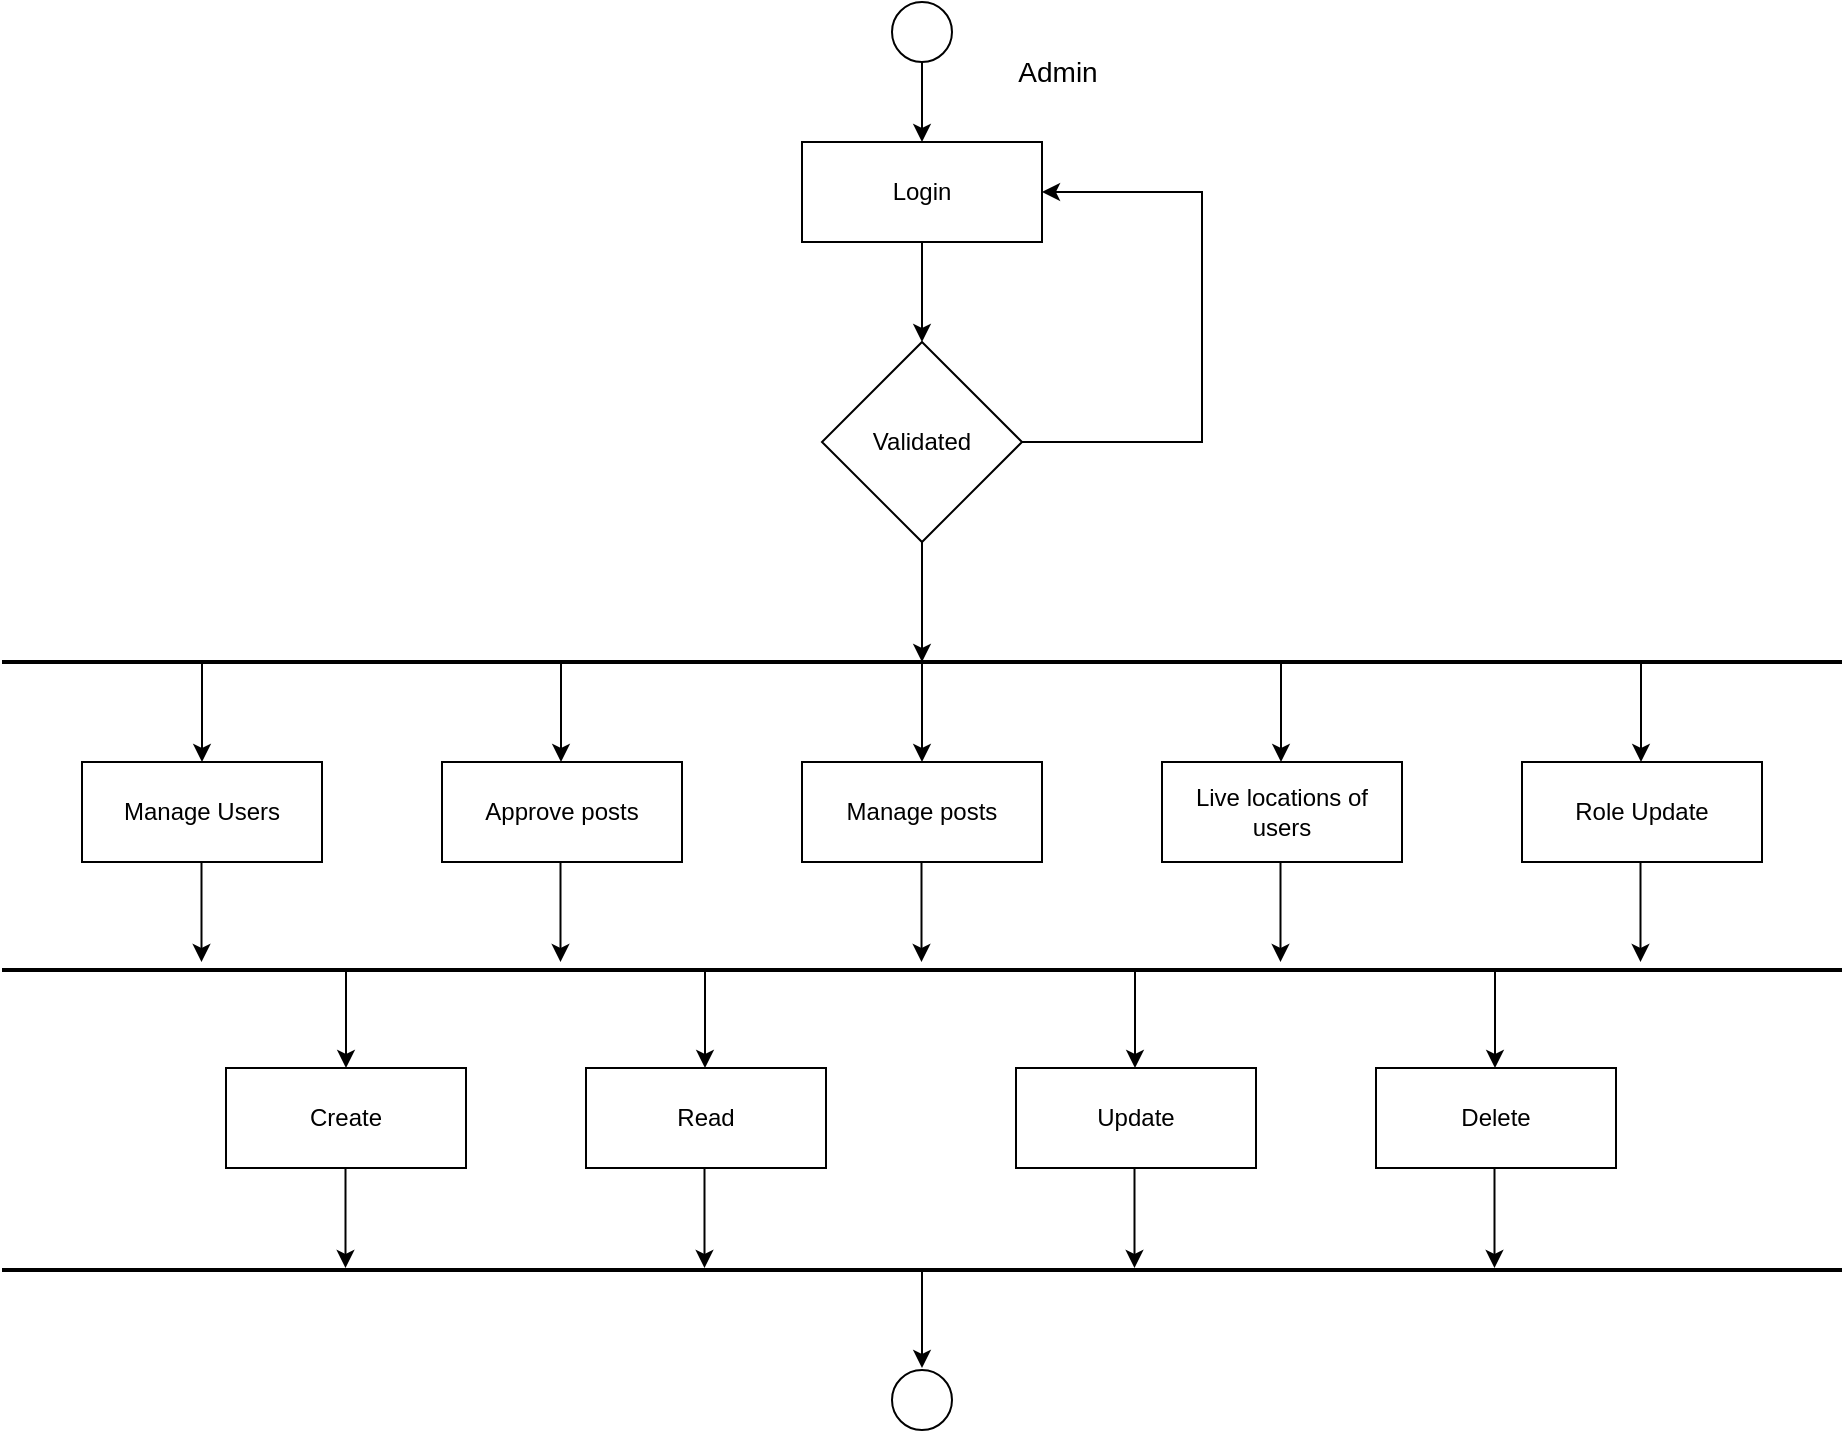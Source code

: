 <mxfile version="28.1.0">
  <diagram name="Page-1" id="knrP1FRMyhIRJTOhsAG8">
    <mxGraphModel dx="1924" dy="1731" grid="1" gridSize="10" guides="1" tooltips="1" connect="1" arrows="1" fold="1" page="1" pageScale="1" pageWidth="827" pageHeight="1169" math="0" shadow="0">
      <root>
        <mxCell id="0" />
        <mxCell id="1" parent="0" />
        <mxCell id="nb5A6RRDomXuttytV97Y-37" value="" style="edgeStyle=orthogonalEdgeStyle;rounded=0;orthogonalLoop=1;jettySize=auto;html=1;" edge="1" parent="1" source="7wEqkuw75IH8k5fswQXJ-28">
          <mxGeometry relative="1" as="geometry">
            <mxPoint x="390" y="300" as="targetPoint" />
          </mxGeometry>
        </mxCell>
        <mxCell id="nb5A6RRDomXuttytV97Y-39" style="edgeStyle=orthogonalEdgeStyle;rounded=0;orthogonalLoop=1;jettySize=auto;html=1;entryX=1;entryY=0.5;entryDx=0;entryDy=0;" edge="1" parent="1" source="7wEqkuw75IH8k5fswQXJ-28" target="7wEqkuw75IH8k5fswQXJ-30">
          <mxGeometry relative="1" as="geometry">
            <Array as="points">
              <mxPoint x="530" y="190" />
              <mxPoint x="530" y="65" />
            </Array>
          </mxGeometry>
        </mxCell>
        <mxCell id="7wEqkuw75IH8k5fswQXJ-28" value="Validated" style="rhombus;whiteSpace=wrap;html=1;" parent="1" vertex="1">
          <mxGeometry x="340" y="140" width="100" height="100" as="geometry" />
        </mxCell>
        <mxCell id="nb5A6RRDomXuttytV97Y-38" value="" style="edgeStyle=orthogonalEdgeStyle;rounded=0;orthogonalLoop=1;jettySize=auto;html=1;" edge="1" parent="1" source="7wEqkuw75IH8k5fswQXJ-30" target="7wEqkuw75IH8k5fswQXJ-28">
          <mxGeometry relative="1" as="geometry" />
        </mxCell>
        <mxCell id="7wEqkuw75IH8k5fswQXJ-30" value="Login" style="rounded=0;whiteSpace=wrap;html=1;" parent="1" vertex="1">
          <mxGeometry x="330" y="40" width="120" height="50" as="geometry" />
        </mxCell>
        <mxCell id="7wEqkuw75IH8k5fswQXJ-34" value="Approve posts" style="rounded=0;whiteSpace=wrap;html=1;" parent="1" vertex="1">
          <mxGeometry x="150" y="350" width="120" height="50" as="geometry" />
        </mxCell>
        <mxCell id="7wEqkuw75IH8k5fswQXJ-35" value="Manage posts" style="rounded=0;whiteSpace=wrap;html=1;" parent="1" vertex="1">
          <mxGeometry x="330" y="350" width="120" height="50" as="geometry" />
        </mxCell>
        <mxCell id="MtbSdQDAzY2VFWzhyp_4-16" value="Manage Users" style="rounded=0;whiteSpace=wrap;html=1;" parent="1" vertex="1">
          <mxGeometry x="-30" y="350" width="120" height="50" as="geometry" />
        </mxCell>
        <mxCell id="MtbSdQDAzY2VFWzhyp_4-17" value="Role Update" style="rounded=0;whiteSpace=wrap;html=1;" parent="1" vertex="1">
          <mxGeometry x="690" y="350" width="120" height="50" as="geometry" />
        </mxCell>
        <mxCell id="WK3NlKsNAJOg3aepo1eA-1" value="Live locations of users" style="rounded=0;whiteSpace=wrap;html=1;" parent="1" vertex="1">
          <mxGeometry x="510" y="350" width="120" height="50" as="geometry" />
        </mxCell>
        <mxCell id="nb5A6RRDomXuttytV97Y-36" value="" style="edgeStyle=orthogonalEdgeStyle;rounded=0;orthogonalLoop=1;jettySize=auto;html=1;" edge="1" parent="1" source="nb5A6RRDomXuttytV97Y-1" target="7wEqkuw75IH8k5fswQXJ-30">
          <mxGeometry relative="1" as="geometry" />
        </mxCell>
        <mxCell id="nb5A6RRDomXuttytV97Y-1" value="" style="ellipse;whiteSpace=wrap;html=1;aspect=fixed;" vertex="1" parent="1">
          <mxGeometry x="375" y="-30" width="30" height="30" as="geometry" />
        </mxCell>
        <mxCell id="nb5A6RRDomXuttytV97Y-3" value="" style="endArrow=none;html=1;rounded=0;fontStyle=1;startSize=15;strokeColor=default;strokeWidth=2;" edge="1" parent="1">
          <mxGeometry width="50" height="50" relative="1" as="geometry">
            <mxPoint x="-70" y="300" as="sourcePoint" />
            <mxPoint x="850" y="300" as="targetPoint" />
          </mxGeometry>
        </mxCell>
        <mxCell id="nb5A6RRDomXuttytV97Y-5" value="" style="endArrow=none;html=1;rounded=0;fontStyle=1;startSize=15;strokeColor=default;strokeWidth=2;" edge="1" parent="1">
          <mxGeometry width="50" height="50" relative="1" as="geometry">
            <mxPoint x="-70" y="454" as="sourcePoint" />
            <mxPoint x="850" y="454" as="targetPoint" />
          </mxGeometry>
        </mxCell>
        <mxCell id="nb5A6RRDomXuttytV97Y-6" value="" style="endArrow=classic;html=1;rounded=0;" edge="1" parent="1" target="MtbSdQDAzY2VFWzhyp_4-16">
          <mxGeometry width="50" height="50" relative="1" as="geometry">
            <mxPoint x="30" y="300" as="sourcePoint" />
            <mxPoint x="360" y="440" as="targetPoint" />
          </mxGeometry>
        </mxCell>
        <mxCell id="nb5A6RRDomXuttytV97Y-7" value="" style="endArrow=classic;html=1;rounded=0;" edge="1" parent="1">
          <mxGeometry width="50" height="50" relative="1" as="geometry">
            <mxPoint x="209.5" y="300" as="sourcePoint" />
            <mxPoint x="209.5" y="350" as="targetPoint" />
          </mxGeometry>
        </mxCell>
        <mxCell id="nb5A6RRDomXuttytV97Y-8" value="" style="endArrow=classic;html=1;rounded=0;" edge="1" parent="1">
          <mxGeometry width="50" height="50" relative="1" as="geometry">
            <mxPoint x="390" y="300" as="sourcePoint" />
            <mxPoint x="390" y="350" as="targetPoint" />
          </mxGeometry>
        </mxCell>
        <mxCell id="nb5A6RRDomXuttytV97Y-9" value="" style="endArrow=classic;html=1;rounded=0;" edge="1" parent="1">
          <mxGeometry width="50" height="50" relative="1" as="geometry">
            <mxPoint x="569.5" y="300" as="sourcePoint" />
            <mxPoint x="569.5" y="350" as="targetPoint" />
          </mxGeometry>
        </mxCell>
        <mxCell id="nb5A6RRDomXuttytV97Y-10" value="" style="endArrow=classic;html=1;rounded=0;" edge="1" parent="1">
          <mxGeometry width="50" height="50" relative="1" as="geometry">
            <mxPoint x="749.5" y="300" as="sourcePoint" />
            <mxPoint x="749.5" y="350" as="targetPoint" />
          </mxGeometry>
        </mxCell>
        <mxCell id="nb5A6RRDomXuttytV97Y-11" value="" style="endArrow=classic;html=1;rounded=0;" edge="1" parent="1">
          <mxGeometry width="50" height="50" relative="1" as="geometry">
            <mxPoint x="29.75" y="400" as="sourcePoint" />
            <mxPoint x="29.75" y="450" as="targetPoint" />
          </mxGeometry>
        </mxCell>
        <mxCell id="nb5A6RRDomXuttytV97Y-12" value="" style="endArrow=classic;html=1;rounded=0;" edge="1" parent="1">
          <mxGeometry width="50" height="50" relative="1" as="geometry">
            <mxPoint x="209.25" y="400" as="sourcePoint" />
            <mxPoint x="209.25" y="450" as="targetPoint" />
          </mxGeometry>
        </mxCell>
        <mxCell id="nb5A6RRDomXuttytV97Y-13" value="" style="endArrow=classic;html=1;rounded=0;" edge="1" parent="1">
          <mxGeometry width="50" height="50" relative="1" as="geometry">
            <mxPoint x="389.75" y="400" as="sourcePoint" />
            <mxPoint x="389.75" y="450" as="targetPoint" />
          </mxGeometry>
        </mxCell>
        <mxCell id="nb5A6RRDomXuttytV97Y-14" value="" style="endArrow=classic;html=1;rounded=0;" edge="1" parent="1">
          <mxGeometry width="50" height="50" relative="1" as="geometry">
            <mxPoint x="569.25" y="400" as="sourcePoint" />
            <mxPoint x="569.25" y="450" as="targetPoint" />
          </mxGeometry>
        </mxCell>
        <mxCell id="nb5A6RRDomXuttytV97Y-15" value="" style="endArrow=classic;html=1;rounded=0;" edge="1" parent="1">
          <mxGeometry width="50" height="50" relative="1" as="geometry">
            <mxPoint x="749.25" y="400" as="sourcePoint" />
            <mxPoint x="749.25" y="450" as="targetPoint" />
          </mxGeometry>
        </mxCell>
        <mxCell id="nb5A6RRDomXuttytV97Y-16" value="" style="endArrow=classic;html=1;rounded=0;" edge="1" parent="1">
          <mxGeometry width="50" height="50" relative="1" as="geometry">
            <mxPoint x="390" y="603" as="sourcePoint" />
            <mxPoint x="390" y="653" as="targetPoint" />
          </mxGeometry>
        </mxCell>
        <mxCell id="nb5A6RRDomXuttytV97Y-17" value="" style="ellipse;whiteSpace=wrap;html=1;aspect=fixed;" vertex="1" parent="1">
          <mxGeometry x="375" y="654" width="30" height="30" as="geometry" />
        </mxCell>
        <mxCell id="nb5A6RRDomXuttytV97Y-18" value="&lt;font style=&quot;font-size: 14px;&quot;&gt;Admin&lt;/font&gt;" style="text;html=1;align=center;verticalAlign=middle;whiteSpace=wrap;rounded=0;" vertex="1" parent="1">
          <mxGeometry x="375" y="-10" width="166" height="30" as="geometry" />
        </mxCell>
        <mxCell id="nb5A6RRDomXuttytV97Y-19" value="Read" style="rounded=0;whiteSpace=wrap;html=1;" vertex="1" parent="1">
          <mxGeometry x="222" y="503" width="120" height="50" as="geometry" />
        </mxCell>
        <mxCell id="nb5A6RRDomXuttytV97Y-21" value="Create" style="rounded=0;whiteSpace=wrap;html=1;" vertex="1" parent="1">
          <mxGeometry x="42" y="503" width="120" height="50" as="geometry" />
        </mxCell>
        <mxCell id="nb5A6RRDomXuttytV97Y-22" value="Delete" style="rounded=0;whiteSpace=wrap;html=1;" vertex="1" parent="1">
          <mxGeometry x="617" y="503" width="120" height="50" as="geometry" />
        </mxCell>
        <mxCell id="nb5A6RRDomXuttytV97Y-23" value="Update" style="rounded=0;whiteSpace=wrap;html=1;" vertex="1" parent="1">
          <mxGeometry x="437" y="503" width="120" height="50" as="geometry" />
        </mxCell>
        <mxCell id="nb5A6RRDomXuttytV97Y-25" value="" style="endArrow=none;html=1;rounded=0;fontStyle=1;startSize=15;strokeColor=default;strokeWidth=2;" edge="1" parent="1">
          <mxGeometry width="50" height="50" relative="1" as="geometry">
            <mxPoint x="-70" y="604" as="sourcePoint" />
            <mxPoint x="850" y="604" as="targetPoint" />
          </mxGeometry>
        </mxCell>
        <mxCell id="nb5A6RRDomXuttytV97Y-26" value="" style="endArrow=classic;html=1;rounded=0;" edge="1" parent="1" target="nb5A6RRDomXuttytV97Y-21">
          <mxGeometry width="50" height="50" relative="1" as="geometry">
            <mxPoint x="102" y="453" as="sourcePoint" />
            <mxPoint x="432" y="593" as="targetPoint" />
          </mxGeometry>
        </mxCell>
        <mxCell id="nb5A6RRDomXuttytV97Y-27" value="" style="endArrow=classic;html=1;rounded=0;" edge="1" parent="1">
          <mxGeometry width="50" height="50" relative="1" as="geometry">
            <mxPoint x="281.5" y="453" as="sourcePoint" />
            <mxPoint x="281.5" y="503" as="targetPoint" />
          </mxGeometry>
        </mxCell>
        <mxCell id="nb5A6RRDomXuttytV97Y-29" value="" style="endArrow=classic;html=1;rounded=0;" edge="1" parent="1">
          <mxGeometry width="50" height="50" relative="1" as="geometry">
            <mxPoint x="496.5" y="453" as="sourcePoint" />
            <mxPoint x="496.5" y="503" as="targetPoint" />
          </mxGeometry>
        </mxCell>
        <mxCell id="nb5A6RRDomXuttytV97Y-30" value="" style="endArrow=classic;html=1;rounded=0;" edge="1" parent="1">
          <mxGeometry width="50" height="50" relative="1" as="geometry">
            <mxPoint x="676.5" y="453" as="sourcePoint" />
            <mxPoint x="676.5" y="503" as="targetPoint" />
          </mxGeometry>
        </mxCell>
        <mxCell id="nb5A6RRDomXuttytV97Y-31" value="" style="endArrow=classic;html=1;rounded=0;" edge="1" parent="1">
          <mxGeometry width="50" height="50" relative="1" as="geometry">
            <mxPoint x="101.75" y="553" as="sourcePoint" />
            <mxPoint x="101.75" y="603" as="targetPoint" />
          </mxGeometry>
        </mxCell>
        <mxCell id="nb5A6RRDomXuttytV97Y-32" value="" style="endArrow=classic;html=1;rounded=0;" edge="1" parent="1">
          <mxGeometry width="50" height="50" relative="1" as="geometry">
            <mxPoint x="281.25" y="553" as="sourcePoint" />
            <mxPoint x="281.25" y="603" as="targetPoint" />
          </mxGeometry>
        </mxCell>
        <mxCell id="nb5A6RRDomXuttytV97Y-34" value="" style="endArrow=classic;html=1;rounded=0;" edge="1" parent="1">
          <mxGeometry width="50" height="50" relative="1" as="geometry">
            <mxPoint x="496.25" y="553" as="sourcePoint" />
            <mxPoint x="496.25" y="603" as="targetPoint" />
          </mxGeometry>
        </mxCell>
        <mxCell id="nb5A6RRDomXuttytV97Y-35" value="" style="endArrow=classic;html=1;rounded=0;" edge="1" parent="1">
          <mxGeometry width="50" height="50" relative="1" as="geometry">
            <mxPoint x="676.25" y="553" as="sourcePoint" />
            <mxPoint x="676.25" y="603" as="targetPoint" />
          </mxGeometry>
        </mxCell>
      </root>
    </mxGraphModel>
  </diagram>
</mxfile>
